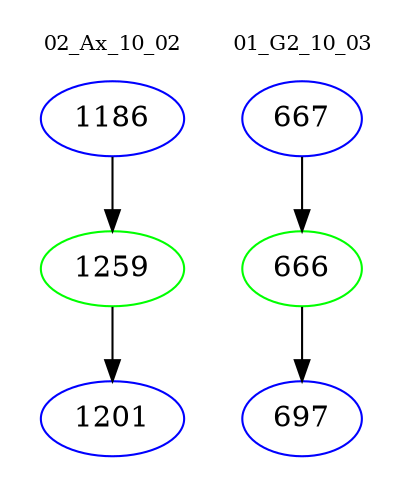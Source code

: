 digraph{
subgraph cluster_0 {
color = white
label = "02_Ax_10_02";
fontsize=10;
T0_1186 [label="1186", color="blue"]
T0_1186 -> T0_1259 [color="black"]
T0_1259 [label="1259", color="green"]
T0_1259 -> T0_1201 [color="black"]
T0_1201 [label="1201", color="blue"]
}
subgraph cluster_1 {
color = white
label = "01_G2_10_03";
fontsize=10;
T1_667 [label="667", color="blue"]
T1_667 -> T1_666 [color="black"]
T1_666 [label="666", color="green"]
T1_666 -> T1_697 [color="black"]
T1_697 [label="697", color="blue"]
}
}
